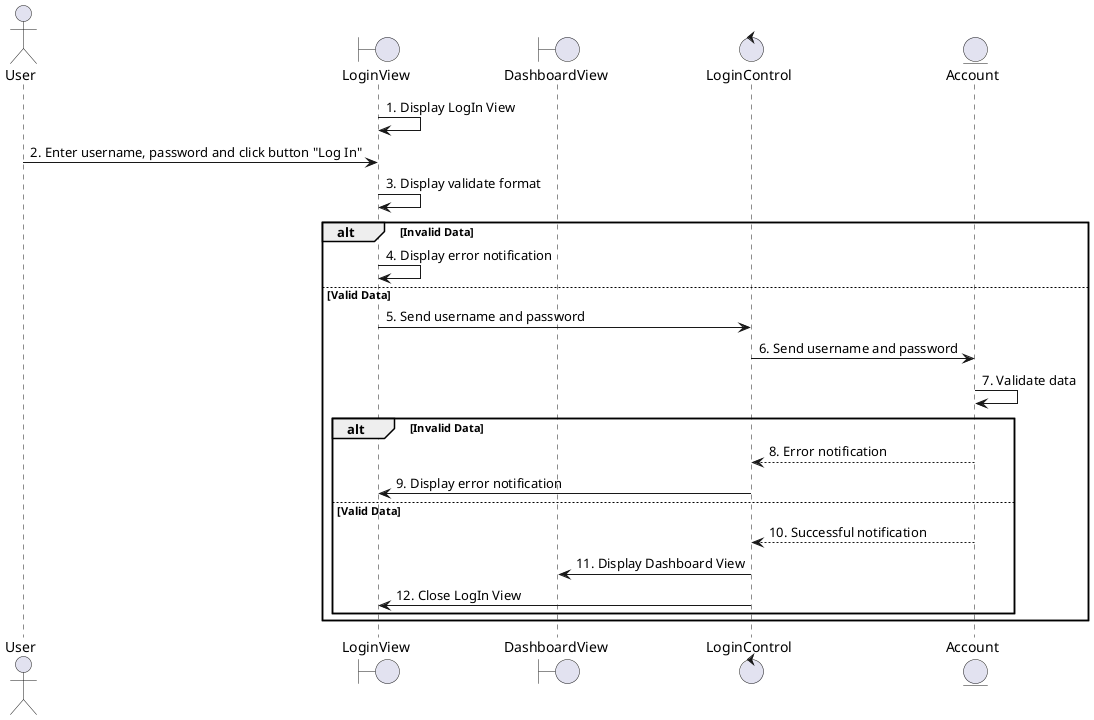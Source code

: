 @startuml

actor User 
boundary LoginView 
boundary DashboardView 
control LoginControl
entity Account 

LoginView -> LoginView : 1. Display LogIn View
User -> LoginView : 2. Enter username, password and click button "Log In"
LoginView -> LoginView : 3. Display validate format

alt Invalid Data
    LoginView -> LoginView : 4. Display error notification
else Valid Data
    LoginView -> LoginControl: 5. Send username and password
    LoginControl -> Account: 6. Send username and password
    Account -> Account: 7. Validate data
    alt Invalid Data
        Account --> LoginControl: 8. Error notification
        LoginControl -> LoginView: 9. Display error notification
    else Valid Data
        Account --> LoginControl: 10. Successful notification
        LoginControl -> DashboardView: 11. Display Dashboard View
        LoginControl -> LoginView: 12. Close LogIn View
    end
end
@enduml